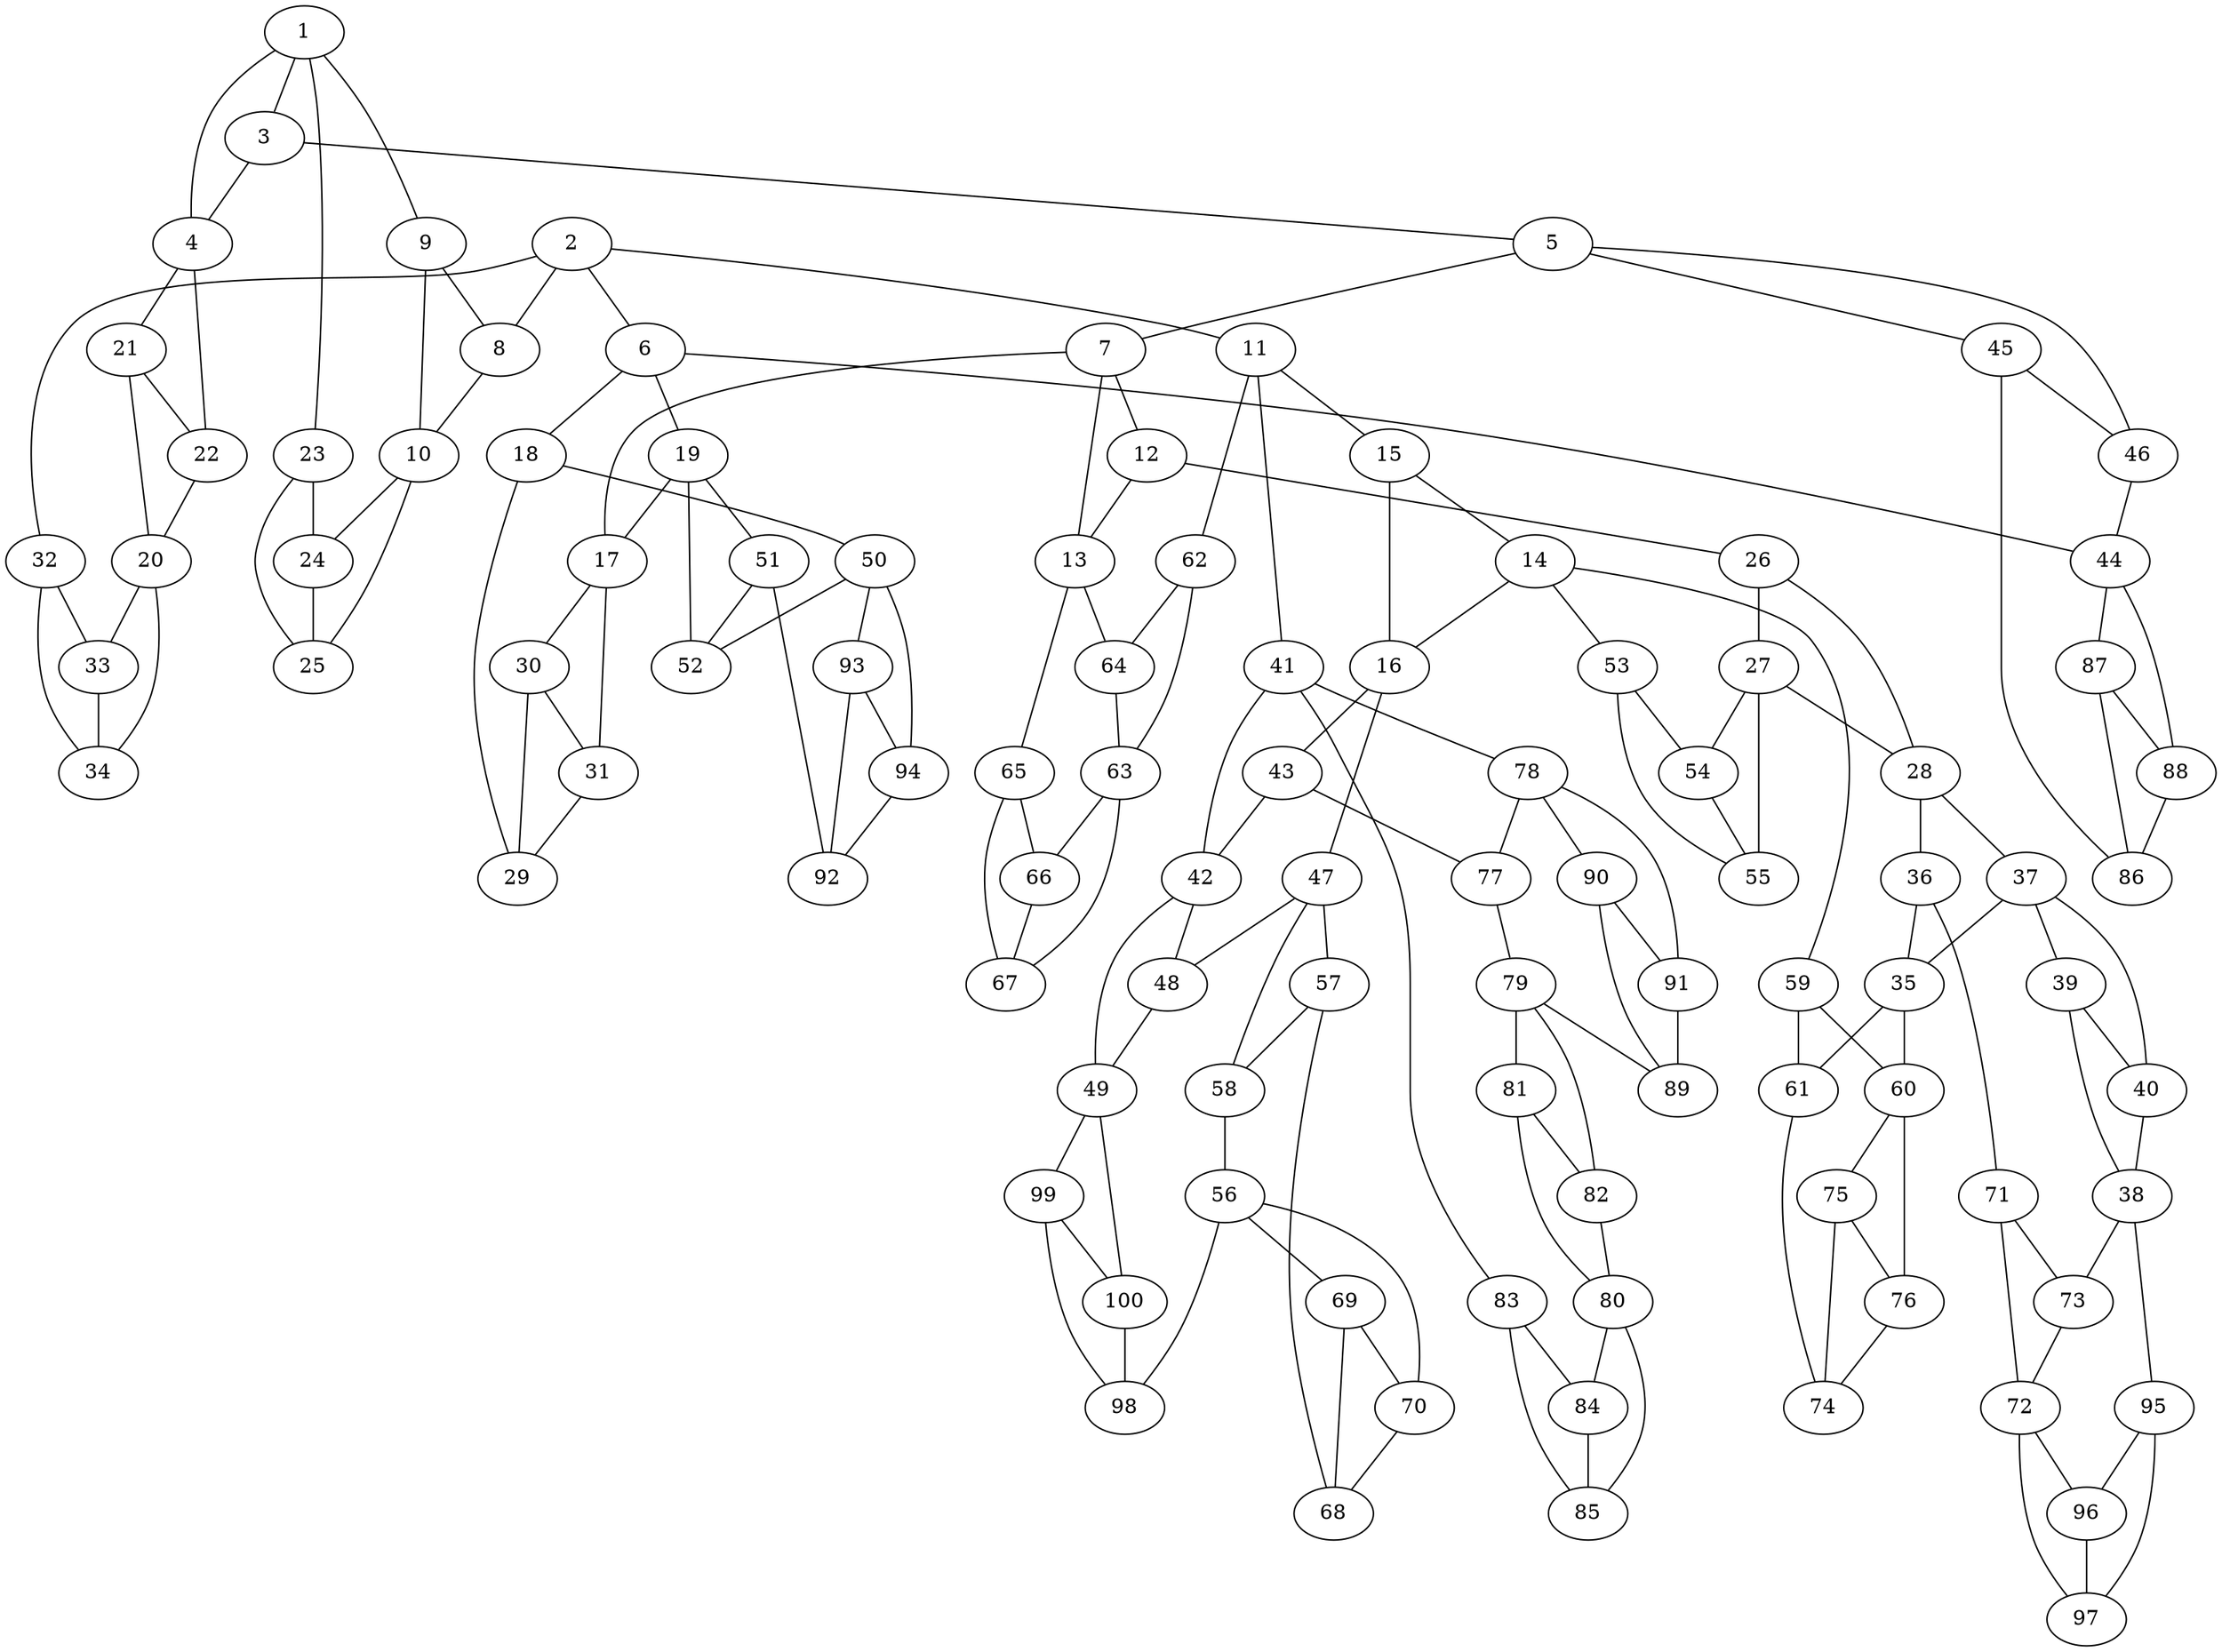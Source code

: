 graph {
  1 -- 3;
  1 -- 4;
  1 -- 9;
  1 -- 23;
  3 -- 4;
  3 -- 5;
  4 -- 21;
  4 -- 22;
  9 -- 8;
  9 -- 10;
  23 -- 24;
  23 -- 25;
  2 -- 6;
  2 -- 8;
  2 -- 11;
  2 -- 32;
  6 -- 18;
  6 -- 19;
  6 -- 44;
  8 -- 10;
  11 -- 15;
  11 -- 41;
  11 -- 62;
  32 -- 33;
  32 -- 34;
  5 -- 7;
  5 -- 45;
  5 -- 46;
  21 -- 20;
  21 -- 22;
  22 -- 20;
  7 -- 12;
  7 -- 13;
  7 -- 17;
  45 -- 46;
  45 -- 86;
  46 -- 44;
  18 -- 29;
  18 -- 50;
  19 -- 17;
  19 -- 51;
  19 -- 52;
  44 -- 87;
  44 -- 88;
  12 -- 13;
  12 -- 26;
  13 -- 64;
  13 -- 65;
  17 -- 30;
  17 -- 31;
  10 -- 24;
  10 -- 25;
  24 -- 25;
  15 -- 14;
  15 -- 16;
  41 -- 42;
  41 -- 78;
  41 -- 83;
  62 -- 63;
  62 -- 64;
  26 -- 27;
  26 -- 28;
  64 -- 63;
  65 -- 66;
  65 -- 67;
  14 -- 16;
  14 -- 53;
  14 -- 59;
  16 -- 43;
  16 -- 47;
  53 -- 54;
  53 -- 55;
  59 -- 60;
  59 -- 61;
  43 -- 42;
  43 -- 77;
  47 -- 48;
  47 -- 57;
  47 -- 58;
  30 -- 29;
  30 -- 31;
  31 -- 29;
  50 -- 52;
  50 -- 93;
  50 -- 94;
  51 -- 52;
  51 -- 92;
  20 -- 33;
  20 -- 34;
  33 -- 34;
  27 -- 28;
  27 -- 54;
  27 -- 55;
  28 -- 36;
  28 -- 37;
  54 -- 55;
  36 -- 35;
  36 -- 71;
  37 -- 35;
  37 -- 39;
  37 -- 40;
  35 -- 60;
  35 -- 61;
  60 -- 75;
  60 -- 76;
  61 -- 74;
  71 -- 72;
  71 -- 73;
  39 -- 38;
  39 -- 40;
  40 -- 38;
  38 -- 73;
  38 -- 95;
  73 -- 72;
  95 -- 96;
  95 -- 97;
  42 -- 48;
  42 -- 49;
  78 -- 77;
  78 -- 90;
  78 -- 91;
  83 -- 84;
  83 -- 85;
  48 -- 49;
  49 -- 99;
  49 -- 100;
  77 -- 79;
  87 -- 86;
  87 -- 88;
  88 -- 86;
  57 -- 58;
  57 -- 68;
  58 -- 56;
  99 -- 98;
  99 -- 100;
  100 -- 98;
  93 -- 92;
  93 -- 94;
  94 -- 92;
  56 -- 69;
  56 -- 70;
  56 -- 98;
  69 -- 68;
  69 -- 70;
  70 -- 68;
  75 -- 74;
  75 -- 76;
  76 -- 74;
  63 -- 66;
  63 -- 67;
  66 -- 67;
  72 -- 96;
  72 -- 97;
  96 -- 97;
  79 -- 81;
  79 -- 82;
  79 -- 89;
  90 -- 89;
  90 -- 91;
  91 -- 89;
  81 -- 80;
  81 -- 82;
  82 -- 80;
  80 -- 84;
  80 -- 85;
  84 -- 85;
}
